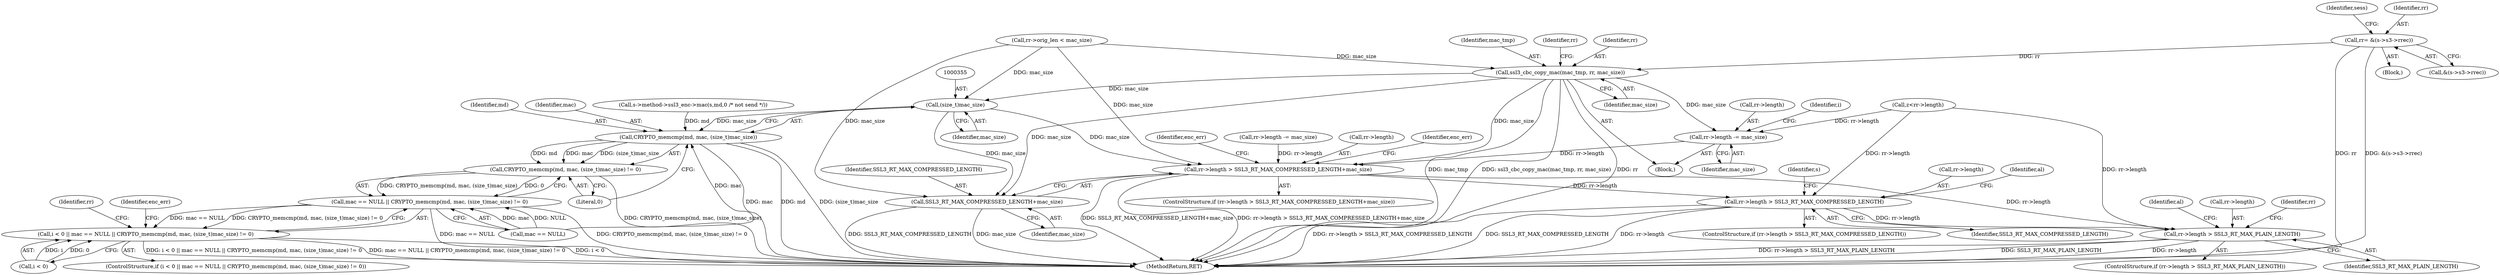 digraph "0_openssl_103b171d8fc282ef435f8de9afbf7782e312961f_2@pointer" {
"1000129" [label="(Call,rr= &(s->s3->rrec))"];
"1000309" [label="(Call,ssl3_cbc_copy_mac(mac_tmp, rr, mac_size))"];
"1000313" [label="(Call,rr->length -= mac_size)"];
"1000363" [label="(Call,rr->length > SSL3_RT_MAX_COMPRESSED_LENGTH+mac_size)"];
"1000398" [label="(Call,rr->length > SSL3_RT_MAX_COMPRESSED_LENGTH)"];
"1000424" [label="(Call,rr->length > SSL3_RT_MAX_PLAIN_LENGTH)"];
"1000354" [label="(Call,(size_t)mac_size)"];
"1000351" [label="(Call,CRYPTO_memcmp(md, mac, (size_t)mac_size))"];
"1000350" [label="(Call,CRYPTO_memcmp(md, mac, (size_t)mac_size) != 0)"];
"1000346" [label="(Call,mac == NULL || CRYPTO_memcmp(md, mac, (size_t)mac_size) != 0)"];
"1000342" [label="(Call,i < 0 || mac == NULL || CRYPTO_memcmp(md, mac, (size_t)mac_size) != 0)"];
"1000367" [label="(Call,SSL3_RT_MAX_COMPRESSED_LENGTH+mac_size)"];
"1000465" [label="(MethodReturn,RET)"];
"1000336" [label="(Identifier,i)"];
"1000359" [label="(Identifier,enc_err)"];
"1000313" [label="(Call,rr->length -= mac_size)"];
"1000367" [label="(Call,SSL3_RT_MAX_COMPRESSED_LENGTH+mac_size)"];
"1000309" [label="(Call,ssl3_cbc_copy_mac(mac_tmp, rr, mac_size))"];
"1000368" [label="(Identifier,SSL3_RT_MAX_COMPRESSED_LENGTH)"];
"1000320" [label="(Call,rr->length -= mac_size)"];
"1000342" [label="(Call,i < 0 || mac == NULL || CRYPTO_memcmp(md, mac, (size_t)mac_size) != 0)"];
"1000343" [label="(Call,i < 0)"];
"1000314" [label="(Call,rr->length)"];
"1000399" [label="(Call,rr->length)"];
"1000424" [label="(Call,rr->length > SSL3_RT_MAX_PLAIN_LENGTH)"];
"1000212" [label="(Call,z<rr->length)"];
"1000354" [label="(Call,(size_t)mac_size)"];
"1000439" [label="(Identifier,rr)"];
"1000337" [label="(Call,s->method->ssl3_enc->mac(s,md,0 /* not send */))"];
"1000357" [label="(Literal,0)"];
"1000315" [label="(Identifier,rr)"];
"1000129" [label="(Call,rr= &(s->s3->rrec))"];
"1000369" [label="(Identifier,mac_size)"];
"1000311" [label="(Identifier,rr)"];
"1000138" [label="(Identifier,sess)"];
"1000397" [label="(ControlStructure,if (rr->length > SSL3_RT_MAX_COMPRESSED_LENGTH))"];
"1000130" [label="(Identifier,rr)"];
"1000364" [label="(Call,rr->length)"];
"1000341" [label="(ControlStructure,if (i < 0 || mac == NULL || CRYPTO_memcmp(md, mac, (size_t)mac_size) != 0))"];
"1000402" [label="(Identifier,SSL3_RT_MAX_COMPRESSED_LENGTH)"];
"1000428" [label="(Identifier,SSL3_RT_MAX_PLAIN_LENGTH)"];
"1000363" [label="(Call,rr->length > SSL3_RT_MAX_COMPRESSED_LENGTH+mac_size)"];
"1000376" [label="(Identifier,enc_err)"];
"1000431" [label="(Identifier,al)"];
"1000405" [label="(Identifier,al)"];
"1000121" [label="(Block,)"];
"1000351" [label="(Call,CRYPTO_memcmp(md, mac, (size_t)mac_size))"];
"1000356" [label="(Identifier,mac_size)"];
"1000425" [label="(Call,rr->length)"];
"1000352" [label="(Identifier,md)"];
"1000371" [label="(Identifier,enc_err)"];
"1000346" [label="(Call,mac == NULL || CRYPTO_memcmp(md, mac, (size_t)mac_size) != 0)"];
"1000362" [label="(ControlStructure,if (rr->length > SSL3_RT_MAX_COMPRESSED_LENGTH+mac_size))"];
"1000271" [label="(Call,rr->orig_len < mac_size)"];
"1000312" [label="(Identifier,mac_size)"];
"1000350" [label="(Call,CRYPTO_memcmp(md, mac, (size_t)mac_size) != 0)"];
"1000365" [label="(Identifier,rr)"];
"1000398" [label="(Call,rr->length > SSL3_RT_MAX_COMPRESSED_LENGTH)"];
"1000317" [label="(Identifier,mac_size)"];
"1000305" [label="(Block,)"];
"1000353" [label="(Identifier,mac)"];
"1000347" [label="(Call,mac == NULL)"];
"1000131" [label="(Call,&(s->s3->rrec))"];
"1000423" [label="(ControlStructure,if (rr->length > SSL3_RT_MAX_PLAIN_LENGTH))"];
"1000310" [label="(Identifier,mac_tmp)"];
"1000414" [label="(Identifier,s)"];
"1000129" -> "1000121"  [label="AST: "];
"1000129" -> "1000131"  [label="CFG: "];
"1000130" -> "1000129"  [label="AST: "];
"1000131" -> "1000129"  [label="AST: "];
"1000138" -> "1000129"  [label="CFG: "];
"1000129" -> "1000465"  [label="DDG: rr"];
"1000129" -> "1000465"  [label="DDG: &(s->s3->rrec)"];
"1000129" -> "1000309"  [label="DDG: rr"];
"1000309" -> "1000305"  [label="AST: "];
"1000309" -> "1000312"  [label="CFG: "];
"1000310" -> "1000309"  [label="AST: "];
"1000311" -> "1000309"  [label="AST: "];
"1000312" -> "1000309"  [label="AST: "];
"1000315" -> "1000309"  [label="CFG: "];
"1000309" -> "1000465"  [label="DDG: mac_tmp"];
"1000309" -> "1000465"  [label="DDG: ssl3_cbc_copy_mac(mac_tmp, rr, mac_size)"];
"1000309" -> "1000465"  [label="DDG: rr"];
"1000271" -> "1000309"  [label="DDG: mac_size"];
"1000309" -> "1000313"  [label="DDG: mac_size"];
"1000309" -> "1000354"  [label="DDG: mac_size"];
"1000309" -> "1000363"  [label="DDG: mac_size"];
"1000309" -> "1000367"  [label="DDG: mac_size"];
"1000313" -> "1000305"  [label="AST: "];
"1000313" -> "1000317"  [label="CFG: "];
"1000314" -> "1000313"  [label="AST: "];
"1000317" -> "1000313"  [label="AST: "];
"1000336" -> "1000313"  [label="CFG: "];
"1000212" -> "1000313"  [label="DDG: rr->length"];
"1000313" -> "1000363"  [label="DDG: rr->length"];
"1000363" -> "1000362"  [label="AST: "];
"1000363" -> "1000367"  [label="CFG: "];
"1000364" -> "1000363"  [label="AST: "];
"1000367" -> "1000363"  [label="AST: "];
"1000371" -> "1000363"  [label="CFG: "];
"1000376" -> "1000363"  [label="CFG: "];
"1000363" -> "1000465"  [label="DDG: SSL3_RT_MAX_COMPRESSED_LENGTH+mac_size"];
"1000363" -> "1000465"  [label="DDG: rr->length > SSL3_RT_MAX_COMPRESSED_LENGTH+mac_size"];
"1000320" -> "1000363"  [label="DDG: rr->length"];
"1000354" -> "1000363"  [label="DDG: mac_size"];
"1000271" -> "1000363"  [label="DDG: mac_size"];
"1000363" -> "1000398"  [label="DDG: rr->length"];
"1000363" -> "1000424"  [label="DDG: rr->length"];
"1000398" -> "1000397"  [label="AST: "];
"1000398" -> "1000402"  [label="CFG: "];
"1000399" -> "1000398"  [label="AST: "];
"1000402" -> "1000398"  [label="AST: "];
"1000405" -> "1000398"  [label="CFG: "];
"1000414" -> "1000398"  [label="CFG: "];
"1000398" -> "1000465"  [label="DDG: rr->length > SSL3_RT_MAX_COMPRESSED_LENGTH"];
"1000398" -> "1000465"  [label="DDG: SSL3_RT_MAX_COMPRESSED_LENGTH"];
"1000398" -> "1000465"  [label="DDG: rr->length"];
"1000212" -> "1000398"  [label="DDG: rr->length"];
"1000398" -> "1000424"  [label="DDG: rr->length"];
"1000424" -> "1000423"  [label="AST: "];
"1000424" -> "1000428"  [label="CFG: "];
"1000425" -> "1000424"  [label="AST: "];
"1000428" -> "1000424"  [label="AST: "];
"1000431" -> "1000424"  [label="CFG: "];
"1000439" -> "1000424"  [label="CFG: "];
"1000424" -> "1000465"  [label="DDG: SSL3_RT_MAX_PLAIN_LENGTH"];
"1000424" -> "1000465"  [label="DDG: rr->length"];
"1000424" -> "1000465"  [label="DDG: rr->length > SSL3_RT_MAX_PLAIN_LENGTH"];
"1000212" -> "1000424"  [label="DDG: rr->length"];
"1000354" -> "1000351"  [label="AST: "];
"1000354" -> "1000356"  [label="CFG: "];
"1000355" -> "1000354"  [label="AST: "];
"1000356" -> "1000354"  [label="AST: "];
"1000351" -> "1000354"  [label="CFG: "];
"1000354" -> "1000351"  [label="DDG: mac_size"];
"1000271" -> "1000354"  [label="DDG: mac_size"];
"1000354" -> "1000367"  [label="DDG: mac_size"];
"1000351" -> "1000350"  [label="AST: "];
"1000352" -> "1000351"  [label="AST: "];
"1000353" -> "1000351"  [label="AST: "];
"1000357" -> "1000351"  [label="CFG: "];
"1000351" -> "1000465"  [label="DDG: mac"];
"1000351" -> "1000465"  [label="DDG: md"];
"1000351" -> "1000465"  [label="DDG: (size_t)mac_size"];
"1000351" -> "1000350"  [label="DDG: md"];
"1000351" -> "1000350"  [label="DDG: mac"];
"1000351" -> "1000350"  [label="DDG: (size_t)mac_size"];
"1000337" -> "1000351"  [label="DDG: md"];
"1000347" -> "1000351"  [label="DDG: mac"];
"1000350" -> "1000346"  [label="AST: "];
"1000350" -> "1000357"  [label="CFG: "];
"1000357" -> "1000350"  [label="AST: "];
"1000346" -> "1000350"  [label="CFG: "];
"1000350" -> "1000465"  [label="DDG: CRYPTO_memcmp(md, mac, (size_t)mac_size)"];
"1000350" -> "1000346"  [label="DDG: CRYPTO_memcmp(md, mac, (size_t)mac_size)"];
"1000350" -> "1000346"  [label="DDG: 0"];
"1000346" -> "1000342"  [label="AST: "];
"1000346" -> "1000347"  [label="CFG: "];
"1000347" -> "1000346"  [label="AST: "];
"1000342" -> "1000346"  [label="CFG: "];
"1000346" -> "1000465"  [label="DDG: mac == NULL"];
"1000346" -> "1000465"  [label="DDG: CRYPTO_memcmp(md, mac, (size_t)mac_size) != 0"];
"1000346" -> "1000342"  [label="DDG: mac == NULL"];
"1000346" -> "1000342"  [label="DDG: CRYPTO_memcmp(md, mac, (size_t)mac_size) != 0"];
"1000347" -> "1000346"  [label="DDG: mac"];
"1000347" -> "1000346"  [label="DDG: NULL"];
"1000342" -> "1000341"  [label="AST: "];
"1000342" -> "1000343"  [label="CFG: "];
"1000343" -> "1000342"  [label="AST: "];
"1000359" -> "1000342"  [label="CFG: "];
"1000365" -> "1000342"  [label="CFG: "];
"1000342" -> "1000465"  [label="DDG: i < 0"];
"1000342" -> "1000465"  [label="DDG: i < 0 || mac == NULL || CRYPTO_memcmp(md, mac, (size_t)mac_size) != 0"];
"1000342" -> "1000465"  [label="DDG: mac == NULL || CRYPTO_memcmp(md, mac, (size_t)mac_size) != 0"];
"1000343" -> "1000342"  [label="DDG: i"];
"1000343" -> "1000342"  [label="DDG: 0"];
"1000367" -> "1000369"  [label="CFG: "];
"1000368" -> "1000367"  [label="AST: "];
"1000369" -> "1000367"  [label="AST: "];
"1000367" -> "1000465"  [label="DDG: mac_size"];
"1000367" -> "1000465"  [label="DDG: SSL3_RT_MAX_COMPRESSED_LENGTH"];
"1000271" -> "1000367"  [label="DDG: mac_size"];
}
